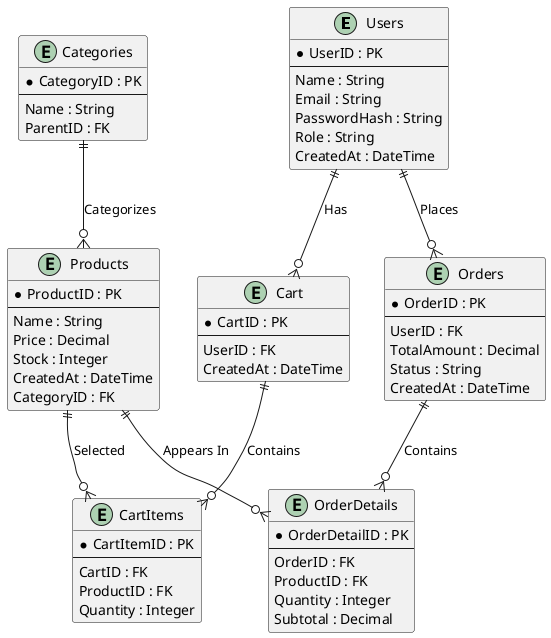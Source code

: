 @startuml ctt_db_erd

entity Users {
  * UserID : PK
  --
  Name : String
  Email : String
  PasswordHash : String
  Role : String
  CreatedAt : DateTime
}

entity Products {
  * ProductID : PK
  --
  Name : String
  Price : Decimal
  Stock : Integer
  CreatedAt : DateTime
  CategoryID : FK
}

entity Categories {
  * CategoryID : PK
  --
  Name : String
  ParentID : FK
}

entity Orders {
  * OrderID : PK
  --
  UserID : FK
  TotalAmount : Decimal
  Status : String
  CreatedAt : DateTime
}

entity OrderDetails {
  * OrderDetailID : PK
  --
  OrderID : FK
  ProductID : FK
  Quantity : Integer
  Subtotal : Decimal
}

entity Cart {
  * CartID : PK
  --
  UserID : FK
  CreatedAt : DateTime
}

entity CartItems {
  * CartItemID : PK
  --
  CartID : FK
  ProductID : FK
  Quantity : Integer
}

Users ||--o{ Orders : "Places"
Orders ||--o{ OrderDetails : "Contains"
Products ||--o{ OrderDetails : "Appears In"
Categories ||--o{ Products : "Categorizes"
Users ||--o{ Cart : "Has"
Cart ||--o{ CartItems : "Contains"
Products ||--o{ CartItems : "Selected"

@enduml
